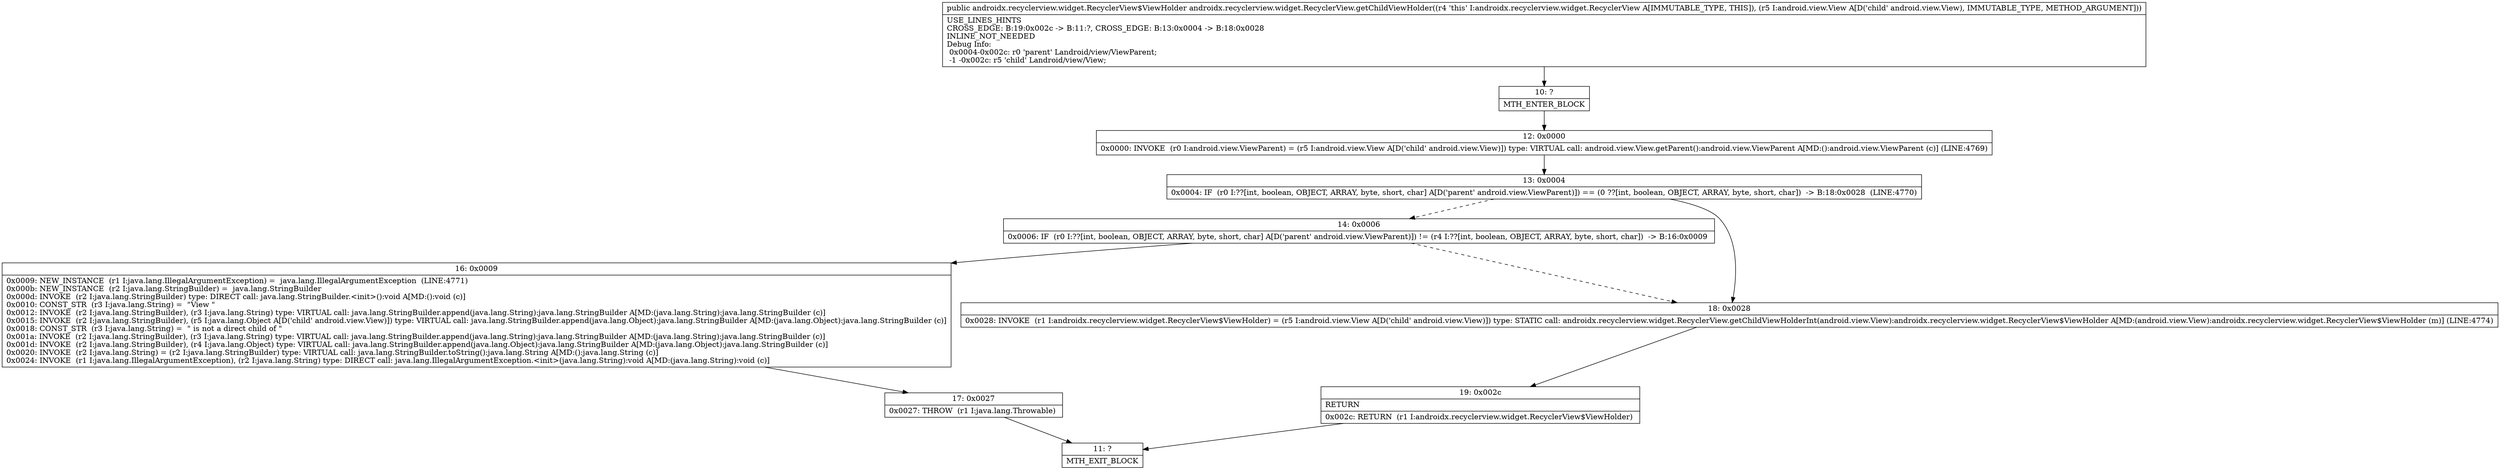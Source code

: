 digraph "CFG forandroidx.recyclerview.widget.RecyclerView.getChildViewHolder(Landroid\/view\/View;)Landroidx\/recyclerview\/widget\/RecyclerView$ViewHolder;" {
Node_10 [shape=record,label="{10\:\ ?|MTH_ENTER_BLOCK\l}"];
Node_12 [shape=record,label="{12\:\ 0x0000|0x0000: INVOKE  (r0 I:android.view.ViewParent) = (r5 I:android.view.View A[D('child' android.view.View)]) type: VIRTUAL call: android.view.View.getParent():android.view.ViewParent A[MD:():android.view.ViewParent (c)] (LINE:4769)\l}"];
Node_13 [shape=record,label="{13\:\ 0x0004|0x0004: IF  (r0 I:??[int, boolean, OBJECT, ARRAY, byte, short, char] A[D('parent' android.view.ViewParent)]) == (0 ??[int, boolean, OBJECT, ARRAY, byte, short, char])  \-\> B:18:0x0028  (LINE:4770)\l}"];
Node_14 [shape=record,label="{14\:\ 0x0006|0x0006: IF  (r0 I:??[int, boolean, OBJECT, ARRAY, byte, short, char] A[D('parent' android.view.ViewParent)]) != (r4 I:??[int, boolean, OBJECT, ARRAY, byte, short, char])  \-\> B:16:0x0009 \l}"];
Node_16 [shape=record,label="{16\:\ 0x0009|0x0009: NEW_INSTANCE  (r1 I:java.lang.IllegalArgumentException) =  java.lang.IllegalArgumentException  (LINE:4771)\l0x000b: NEW_INSTANCE  (r2 I:java.lang.StringBuilder) =  java.lang.StringBuilder \l0x000d: INVOKE  (r2 I:java.lang.StringBuilder) type: DIRECT call: java.lang.StringBuilder.\<init\>():void A[MD:():void (c)]\l0x0010: CONST_STR  (r3 I:java.lang.String) =  \"View \" \l0x0012: INVOKE  (r2 I:java.lang.StringBuilder), (r3 I:java.lang.String) type: VIRTUAL call: java.lang.StringBuilder.append(java.lang.String):java.lang.StringBuilder A[MD:(java.lang.String):java.lang.StringBuilder (c)]\l0x0015: INVOKE  (r2 I:java.lang.StringBuilder), (r5 I:java.lang.Object A[D('child' android.view.View)]) type: VIRTUAL call: java.lang.StringBuilder.append(java.lang.Object):java.lang.StringBuilder A[MD:(java.lang.Object):java.lang.StringBuilder (c)]\l0x0018: CONST_STR  (r3 I:java.lang.String) =  \" is not a direct child of \" \l0x001a: INVOKE  (r2 I:java.lang.StringBuilder), (r3 I:java.lang.String) type: VIRTUAL call: java.lang.StringBuilder.append(java.lang.String):java.lang.StringBuilder A[MD:(java.lang.String):java.lang.StringBuilder (c)]\l0x001d: INVOKE  (r2 I:java.lang.StringBuilder), (r4 I:java.lang.Object) type: VIRTUAL call: java.lang.StringBuilder.append(java.lang.Object):java.lang.StringBuilder A[MD:(java.lang.Object):java.lang.StringBuilder (c)]\l0x0020: INVOKE  (r2 I:java.lang.String) = (r2 I:java.lang.StringBuilder) type: VIRTUAL call: java.lang.StringBuilder.toString():java.lang.String A[MD:():java.lang.String (c)]\l0x0024: INVOKE  (r1 I:java.lang.IllegalArgumentException), (r2 I:java.lang.String) type: DIRECT call: java.lang.IllegalArgumentException.\<init\>(java.lang.String):void A[MD:(java.lang.String):void (c)]\l}"];
Node_17 [shape=record,label="{17\:\ 0x0027|0x0027: THROW  (r1 I:java.lang.Throwable) \l}"];
Node_11 [shape=record,label="{11\:\ ?|MTH_EXIT_BLOCK\l}"];
Node_18 [shape=record,label="{18\:\ 0x0028|0x0028: INVOKE  (r1 I:androidx.recyclerview.widget.RecyclerView$ViewHolder) = (r5 I:android.view.View A[D('child' android.view.View)]) type: STATIC call: androidx.recyclerview.widget.RecyclerView.getChildViewHolderInt(android.view.View):androidx.recyclerview.widget.RecyclerView$ViewHolder A[MD:(android.view.View):androidx.recyclerview.widget.RecyclerView$ViewHolder (m)] (LINE:4774)\l}"];
Node_19 [shape=record,label="{19\:\ 0x002c|RETURN\l|0x002c: RETURN  (r1 I:androidx.recyclerview.widget.RecyclerView$ViewHolder) \l}"];
MethodNode[shape=record,label="{public androidx.recyclerview.widget.RecyclerView$ViewHolder androidx.recyclerview.widget.RecyclerView.getChildViewHolder((r4 'this' I:androidx.recyclerview.widget.RecyclerView A[IMMUTABLE_TYPE, THIS]), (r5 I:android.view.View A[D('child' android.view.View), IMMUTABLE_TYPE, METHOD_ARGUMENT]))  | USE_LINES_HINTS\lCROSS_EDGE: B:19:0x002c \-\> B:11:?, CROSS_EDGE: B:13:0x0004 \-\> B:18:0x0028\lINLINE_NOT_NEEDED\lDebug Info:\l  0x0004\-0x002c: r0 'parent' Landroid\/view\/ViewParent;\l  \-1 \-0x002c: r5 'child' Landroid\/view\/View;\l}"];
MethodNode -> Node_10;Node_10 -> Node_12;
Node_12 -> Node_13;
Node_13 -> Node_14[style=dashed];
Node_13 -> Node_18;
Node_14 -> Node_16;
Node_14 -> Node_18[style=dashed];
Node_16 -> Node_17;
Node_17 -> Node_11;
Node_18 -> Node_19;
Node_19 -> Node_11;
}

